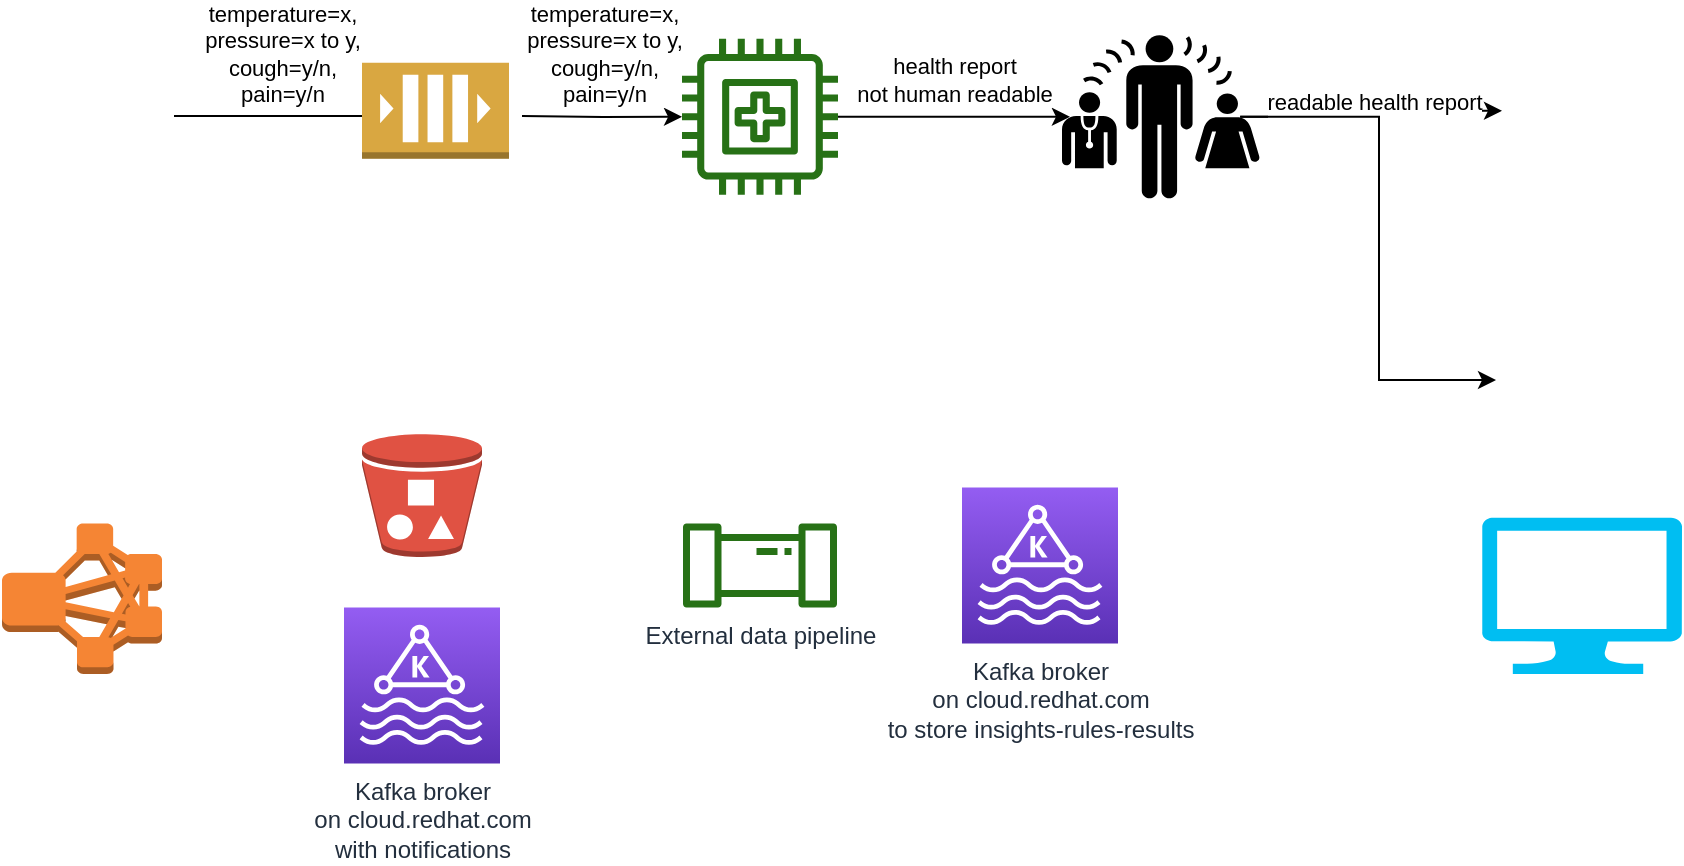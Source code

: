 <mxfile version="12.9.14" type="device"><diagram id="PvZe2rQdpgl4ulF8Twd2" name="Page-1"><mxGraphModel dx="1422" dy="783" grid="1" gridSize="10" guides="1" tooltips="1" connect="1" arrows="1" fold="1" page="1" pageScale="1" pageWidth="850" pageHeight="1100" math="0" shadow="0"><root><mxCell id="0"/><mxCell id="1" parent="0"/><mxCell id="cvLpx6p-RuNz1EM1y9mV-1" value="Kafka broker&lt;br&gt;&lt;div&gt;on cloud.redhat.com&lt;/div&gt;&lt;div&gt;with notifications&lt;br&gt;&lt;/div&gt;" style="outlineConnect=0;fontColor=#232F3E;gradientColor=#945DF2;gradientDirection=north;fillColor=#5A30B5;strokeColor=#ffffff;dashed=0;verticalLabelPosition=bottom;verticalAlign=top;align=center;html=1;fontSize=12;fontStyle=0;aspect=fixed;shape=mxgraph.aws4.resourceIcon;resIcon=mxgraph.aws4.managed_streaming_for_kafka;" parent="1" vertex="1"><mxGeometry x="171" y="326.75" width="78" height="78" as="geometry"/></mxCell><mxCell id="cvLpx6p-RuNz1EM1y9mV-4" value="Kafka broker&lt;br&gt;&lt;div&gt;on cloud.redhat.com&lt;/div&gt;&lt;div&gt;to store insights-rules-results&lt;br&gt;&lt;/div&gt;" style="outlineConnect=0;fontColor=#232F3E;gradientColor=#945DF2;gradientDirection=north;fillColor=#5A30B5;strokeColor=#ffffff;dashed=0;verticalLabelPosition=bottom;verticalAlign=top;align=center;html=1;fontSize=12;fontStyle=0;aspect=fixed;shape=mxgraph.aws4.resourceIcon;resIcon=mxgraph.aws4.managed_streaming_for_kafka;" parent="1" vertex="1"><mxGeometry x="480" y="266.75" width="78" height="78" as="geometry"/></mxCell><mxCell id="cvLpx6p-RuNz1EM1y9mV-2" value="External data pipeline" style="outlineConnect=0;fontColor=#232F3E;gradientColor=none;fillColor=#277116;strokeColor=none;dashed=0;verticalLabelPosition=bottom;verticalAlign=top;align=center;html=1;fontSize=12;fontStyle=0;aspect=fixed;pointerEvents=1;shape=mxgraph.aws4.iot_analytics_pipeline;" parent="1" vertex="1"><mxGeometry x="340" y="284.75" width="78" height="42" as="geometry"/></mxCell><mxCell id="cvLpx6p-RuNz1EM1y9mV-6" value="" style="outlineConnect=0;dashed=0;verticalLabelPosition=bottom;verticalAlign=top;align=center;html=1;shape=mxgraph.aws3.bucket_with_objects;fillColor=#E05243;gradientColor=none;" parent="1" vertex="1"><mxGeometry x="180" y="240" width="60" height="61.5" as="geometry"/></mxCell><mxCell id="vvJeuZ3lxB10aOzrelay-1" value="" style="outlineConnect=0;dashed=0;verticalLabelPosition=bottom;verticalAlign=top;align=center;html=1;shape=mxgraph.aws3.emr_cluster;fillColor=#F58534;gradientColor=none;" vertex="1" parent="1"><mxGeometry y="284.75" width="80" height="75.25" as="geometry"/></mxCell><mxCell id="vvJeuZ3lxB10aOzrelay-9" value="&lt;div&gt;health report&lt;/div&gt;&lt;div&gt;not human readable&lt;/div&gt;" style="edgeStyle=orthogonalEdgeStyle;rounded=0;orthogonalLoop=1;jettySize=auto;html=1;entryX=0.04;entryY=0.5;entryDx=0;entryDy=0;entryPerimeter=0;" edge="1" parent="1" source="vvJeuZ3lxB10aOzrelay-2" target="vvJeuZ3lxB10aOzrelay-4"><mxGeometry x="-0.007" y="18" relative="1" as="geometry"><mxPoint x="468.09" y="81" as="targetPoint"/><mxPoint as="offset"/></mxGeometry></mxCell><mxCell id="vvJeuZ3lxB10aOzrelay-2" value="" style="outlineConnect=0;fontColor=#232F3E;gradientColor=none;fillColor=#277116;strokeColor=none;dashed=0;verticalLabelPosition=bottom;verticalAlign=top;align=center;html=1;fontSize=12;fontStyle=0;aspect=fixed;pointerEvents=1;shape=mxgraph.aws4.medical_emergency;" vertex="1" parent="1"><mxGeometry x="340" y="42.38" width="78" height="78" as="geometry"/></mxCell><mxCell id="vvJeuZ3lxB10aOzrelay-7" value="&lt;div&gt;temperature=x,&lt;/div&gt;&lt;div&gt;pressure=x to y,&lt;/div&gt;&lt;div&gt;cough=y/n,&lt;/div&gt;&lt;div&gt;pain=y/n&lt;br&gt;&lt;/div&gt;" style="edgeStyle=orthogonalEdgeStyle;rounded=0;orthogonalLoop=1;jettySize=auto;html=1;exitX=1;exitY=0.5;exitDx=0;exitDy=0;" edge="1" parent="1"><mxGeometry x="-0.123" y="31" relative="1" as="geometry"><mxPoint x="86" y="81" as="sourcePoint"/><mxPoint x="209.09" y="81" as="targetPoint"/><mxPoint as="offset"/></mxGeometry></mxCell><mxCell id="vvJeuZ3lxB10aOzrelay-3" value="" style="shape=image;html=1;verticalAlign=top;verticalLabelPosition=bottom;labelBackgroundColor=#ffffff;imageAspect=0;aspect=fixed;image=https://cdn2.iconfinder.com/data/icons/circle-icons-1/64/running-128.png" vertex="1" parent="1"><mxGeometry y="36.755" width="83.25" height="83.25" as="geometry"/></mxCell><mxCell id="vvJeuZ3lxB10aOzrelay-10" value="&lt;div&gt;readable health report&lt;/div&gt;&lt;div&gt;&lt;br&gt;&lt;/div&gt;" style="edgeStyle=orthogonalEdgeStyle;rounded=0;orthogonalLoop=1;jettySize=auto;html=1;exitX=0.9;exitY=0.5;exitDx=0;exitDy=0;exitPerimeter=0;entryX=0;entryY=0.5;entryDx=0;entryDy=0;" edge="1" parent="1" source="vvJeuZ3lxB10aOzrelay-4" target="vvJeuZ3lxB10aOzrelay-5"><mxGeometry relative="1" as="geometry"/></mxCell><mxCell id="vvJeuZ3lxB10aOzrelay-11" style="edgeStyle=orthogonalEdgeStyle;rounded=0;orthogonalLoop=1;jettySize=auto;html=1;exitX=0.9;exitY=0.5;exitDx=0;exitDy=0;exitPerimeter=0;entryX=-0.011;entryY=0.589;entryDx=0;entryDy=0;entryPerimeter=0;" edge="1" parent="1" source="vvJeuZ3lxB10aOzrelay-4" target="vvJeuZ3lxB10aOzrelay-6"><mxGeometry relative="1" as="geometry"/></mxCell><mxCell id="vvJeuZ3lxB10aOzrelay-4" value="" style="shape=mxgraph.signs.healthcare.medical_interpreter;html=1;fillColor=#000000;strokeColor=none;verticalLabelPosition=bottom;verticalAlign=top;align=center;" vertex="1" parent="1"><mxGeometry x="530" y="40.63" width="99" height="81.5" as="geometry"/></mxCell><mxCell id="vvJeuZ3lxB10aOzrelay-5" value="" style="shape=image;html=1;verticalAlign=top;verticalLabelPosition=bottom;labelBackgroundColor=#ffffff;imageAspect=0;aspect=fixed;image=https://cdn0.iconfinder.com/data/icons/free-e-commerce-linear/1024/receipt-128.png" vertex="1" parent="1"><mxGeometry x="750" y="34.38" width="88" height="88" as="geometry"/></mxCell><mxCell id="vvJeuZ3lxB10aOzrelay-6" value="" style="shape=image;html=1;verticalAlign=top;verticalLabelPosition=bottom;labelBackgroundColor=#ffffff;imageAspect=0;aspect=fixed;image=https://cdn2.iconfinder.com/data/icons/ballicons-2-free/100/bill-128.png" vertex="1" parent="1"><mxGeometry x="748" y="160" width="90" height="90" as="geometry"/></mxCell><mxCell id="vvJeuZ3lxB10aOzrelay-12" value="" style="outlineConnect=0;dashed=0;verticalLabelPosition=bottom;verticalAlign=top;align=center;html=1;shape=mxgraph.aws3.queue;fillColor=#D9A741;gradientColor=none;" vertex="1" parent="1"><mxGeometry x="180" y="54.38" width="73.5" height="48" as="geometry"/></mxCell><mxCell id="vvJeuZ3lxB10aOzrelay-13" value="&lt;div&gt;temperature=x,&lt;/div&gt;&lt;div&gt;pressure=x to y,&lt;/div&gt;&lt;div&gt;cough=y/n,&lt;/div&gt;&lt;div&gt;pain=y/n&lt;br&gt;&lt;/div&gt;" style="edgeStyle=orthogonalEdgeStyle;rounded=0;orthogonalLoop=1;jettySize=auto;html=1;" edge="1" parent="1" target="vvJeuZ3lxB10aOzrelay-2"><mxGeometry x="-0.005" y="31" relative="1" as="geometry"><mxPoint x="260" y="81" as="sourcePoint"/><mxPoint x="373.09" y="80.5" as="targetPoint"/><mxPoint x="1" as="offset"/></mxGeometry></mxCell><mxCell id="vvJeuZ3lxB10aOzrelay-14" value="" style="verticalLabelPosition=bottom;html=1;verticalAlign=top;align=center;strokeColor=none;fillColor=#00BEF2;shape=mxgraph.azure.computer;pointerEvents=1;" vertex="1" parent="1"><mxGeometry x="740" y="281.75" width="100" height="78.25" as="geometry"/></mxCell></root></mxGraphModel></diagram></mxfile>